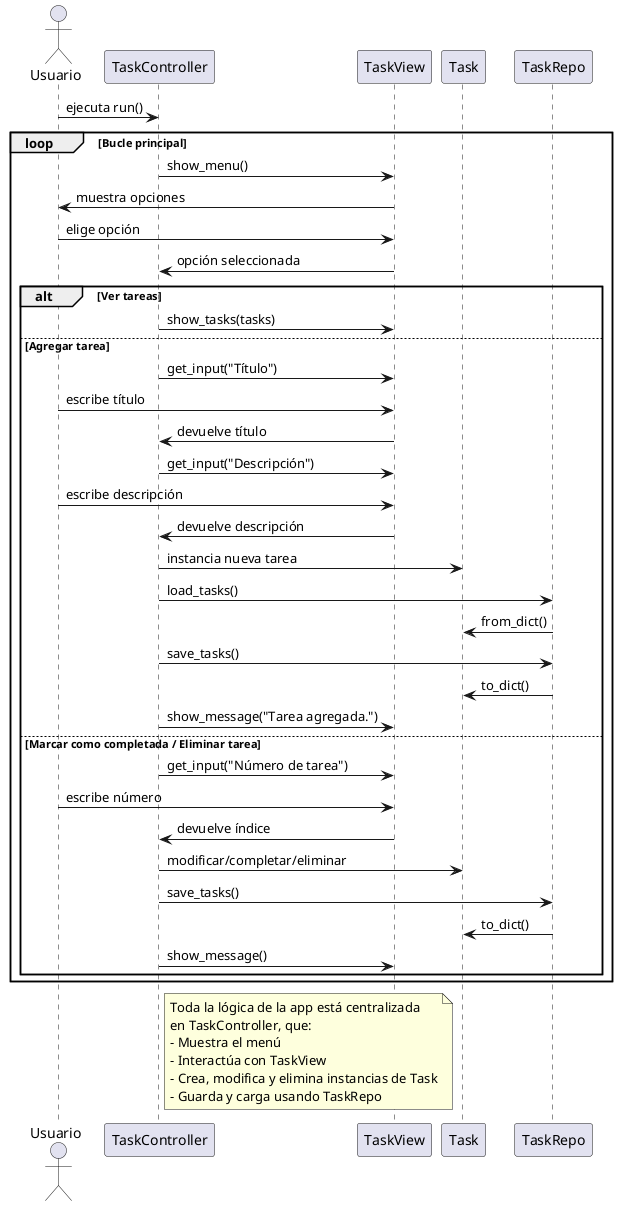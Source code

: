 @startuml
actor Usuario

Usuario -> TaskController : ejecuta run()

loop Bucle principal
    TaskController -> TaskView : show_menu()
    TaskView -> Usuario : muestra opciones
    Usuario -> TaskView : elige opción
    TaskView -> TaskController : opción seleccionada

    alt Ver tareas
        TaskController -> TaskView : show_tasks(tasks)
    else Agregar tarea
        TaskController -> TaskView : get_input("Título")
        Usuario -> TaskView : escribe título
        TaskView -> TaskController : devuelve título

        TaskController -> TaskView : get_input("Descripción")
        Usuario -> TaskView : escribe descripción
        TaskView -> TaskController : devuelve descripción

        TaskController -> Task : instancia nueva tarea
        TaskController -> TaskRepo : load_tasks()
        TaskRepo -> Task : from_dict()
        TaskController -> TaskRepo : save_tasks()
        TaskRepo -> Task : to_dict()
        TaskController -> TaskView : show_message("Tarea agregada.")
    else Marcar como completada / Eliminar tarea
        TaskController -> TaskView : get_input("Número de tarea")
        Usuario -> TaskView : escribe número
        TaskView -> TaskController : devuelve índice

        TaskController -> Task : modificar/completar/eliminar
        TaskController -> TaskRepo : save_tasks()
        TaskRepo -> Task : to_dict()
        TaskController -> TaskView : show_message()
    end
end

note right of TaskController
  Toda la lógica de la app está centralizada
  en TaskController, que:
  - Muestra el menú
  - Interactúa con TaskView
  - Crea, modifica y elimina instancias de Task
  - Guarda y carga usando TaskRepo
end note
@enduml
